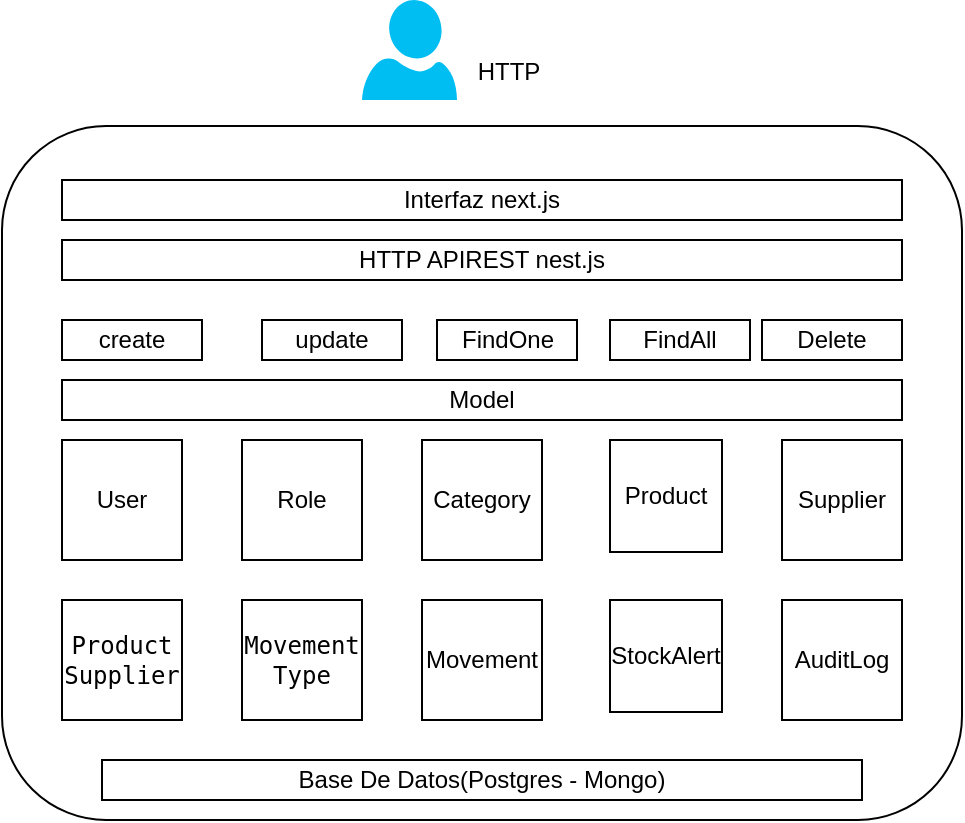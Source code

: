 <mxfile version="26.2.10">
  <diagram name="Página-1" id="kitIBpyCCc5Bl1yEWSu7">
    <mxGraphModel dx="430" dy="447" grid="1" gridSize="10" guides="1" tooltips="1" connect="1" arrows="1" fold="1" page="1" pageScale="1" pageWidth="827" pageHeight="1169" math="0" shadow="0">
      <root>
        <mxCell id="0" />
        <mxCell id="1" parent="0" />
        <mxCell id="TJ8dC3v0-n38P-3dDUws-1" value="" style="verticalLabelPosition=bottom;html=1;verticalAlign=top;align=center;strokeColor=none;fillColor=#00BEF2;shape=mxgraph.azure.user;" vertex="1" parent="1">
          <mxGeometry x="220" y="40" width="47.5" height="50" as="geometry" />
        </mxCell>
        <mxCell id="TJ8dC3v0-n38P-3dDUws-2" value="&lt;font style=&quot;vertical-align: inherit;&quot;&gt;&lt;font style=&quot;vertical-align: inherit;&quot;&gt;HTTP&lt;/font&gt;&lt;/font&gt;&lt;div&gt;&lt;font style=&quot;vertical-align: inherit;&quot;&gt;&lt;font style=&quot;vertical-align: inherit;&quot;&gt;&lt;br&gt;&lt;/font&gt;&lt;/font&gt;&lt;/div&gt;" style="text;html=1;align=center;verticalAlign=middle;resizable=0;points=[];autosize=1;strokeColor=none;fillColor=none;" vertex="1" parent="1">
          <mxGeometry x="267.5" y="63" width="50" height="40" as="geometry" />
        </mxCell>
        <mxCell id="TJ8dC3v0-n38P-3dDUws-3" value="" style="rounded=1;whiteSpace=wrap;html=1;" vertex="1" parent="1">
          <mxGeometry x="40" y="103" width="480" height="347" as="geometry" />
        </mxCell>
        <mxCell id="TJ8dC3v0-n38P-3dDUws-4" value="&lt;font style=&quot;vertical-align: inherit;&quot;&gt;&lt;font style=&quot;vertical-align: inherit;&quot;&gt;&lt;font style=&quot;vertical-align: inherit;&quot;&gt;&lt;font style=&quot;vertical-align: inherit;&quot;&gt;Interfaz next.js&lt;/font&gt;&lt;/font&gt;&lt;/font&gt;&lt;/font&gt;" style="rounded=0;whiteSpace=wrap;html=1;" vertex="1" parent="1">
          <mxGeometry x="70" y="130" width="420" height="20" as="geometry" />
        </mxCell>
        <mxCell id="TJ8dC3v0-n38P-3dDUws-5" value="&lt;font style=&quot;vertical-align: inherit;&quot;&gt;&lt;font style=&quot;vertical-align: inherit;&quot;&gt;HTTP APIREST nest.js&lt;/font&gt;&lt;/font&gt;" style="rounded=0;whiteSpace=wrap;html=1;" vertex="1" parent="1">
          <mxGeometry x="70" y="160" width="420" height="20" as="geometry" />
        </mxCell>
        <mxCell id="TJ8dC3v0-n38P-3dDUws-6" value="create" style="rounded=0;whiteSpace=wrap;html=1;" vertex="1" parent="1">
          <mxGeometry x="70" y="200" width="70" height="20" as="geometry" />
        </mxCell>
        <mxCell id="TJ8dC3v0-n38P-3dDUws-7" value="update" style="rounded=0;whiteSpace=wrap;html=1;" vertex="1" parent="1">
          <mxGeometry x="170" y="200" width="70" height="20" as="geometry" />
        </mxCell>
        <mxCell id="TJ8dC3v0-n38P-3dDUws-8" value="FindOne" style="rounded=0;whiteSpace=wrap;html=1;" vertex="1" parent="1">
          <mxGeometry x="257.5" y="200" width="70" height="20" as="geometry" />
        </mxCell>
        <mxCell id="TJ8dC3v0-n38P-3dDUws-9" value="FindAll" style="rounded=0;whiteSpace=wrap;html=1;" vertex="1" parent="1">
          <mxGeometry x="344" y="200" width="70" height="20" as="geometry" />
        </mxCell>
        <mxCell id="TJ8dC3v0-n38P-3dDUws-10" value="Delete" style="rounded=0;whiteSpace=wrap;html=1;" vertex="1" parent="1">
          <mxGeometry x="420" y="200" width="70" height="20" as="geometry" />
        </mxCell>
        <mxCell id="TJ8dC3v0-n38P-3dDUws-13" value="User" style="whiteSpace=wrap;html=1;aspect=fixed;" vertex="1" parent="1">
          <mxGeometry x="70" y="260" width="60" height="60" as="geometry" />
        </mxCell>
        <mxCell id="TJ8dC3v0-n38P-3dDUws-14" value="Role" style="whiteSpace=wrap;html=1;aspect=fixed;" vertex="1" parent="1">
          <mxGeometry x="160" y="260" width="60" height="60" as="geometry" />
        </mxCell>
        <mxCell id="TJ8dC3v0-n38P-3dDUws-15" value="Category" style="whiteSpace=wrap;html=1;aspect=fixed;" vertex="1" parent="1">
          <mxGeometry x="250" y="260" width="60" height="60" as="geometry" />
        </mxCell>
        <mxCell id="TJ8dC3v0-n38P-3dDUws-16" value="&lt;code data-end=&quot;1536&quot; data-start=&quot;1519&quot;&gt;Product&lt;/code&gt;&lt;div&gt;&lt;code data-end=&quot;1536&quot; data-start=&quot;1519&quot;&gt;Supplier&lt;/code&gt;&lt;/div&gt;" style="whiteSpace=wrap;html=1;aspect=fixed;" vertex="1" parent="1">
          <mxGeometry x="70" y="340" width="60" height="60" as="geometry" />
        </mxCell>
        <mxCell id="TJ8dC3v0-n38P-3dDUws-17" value="&lt;code data-end=&quot;1863&quot; data-start=&quot;1849&quot;&gt;Movement&lt;/code&gt;&lt;div&gt;&lt;code data-end=&quot;1863&quot; data-start=&quot;1849&quot;&gt;Type&lt;/code&gt;&lt;/div&gt;" style="whiteSpace=wrap;html=1;aspect=fixed;" vertex="1" parent="1">
          <mxGeometry x="160" y="340" width="60" height="60" as="geometry" />
        </mxCell>
        <mxCell id="TJ8dC3v0-n38P-3dDUws-18" value="Movement" style="whiteSpace=wrap;html=1;aspect=fixed;" vertex="1" parent="1">
          <mxGeometry x="250" y="340" width="60" height="60" as="geometry" />
        </mxCell>
        <mxCell id="TJ8dC3v0-n38P-3dDUws-19" value="StockAlert" style="whiteSpace=wrap;html=1;aspect=fixed;" vertex="1" parent="1">
          <mxGeometry x="344" y="340" width="56" height="56" as="geometry" />
        </mxCell>
        <mxCell id="TJ8dC3v0-n38P-3dDUws-20" value="AuditLog" style="whiteSpace=wrap;html=1;aspect=fixed;" vertex="1" parent="1">
          <mxGeometry x="430" y="340" width="60" height="60" as="geometry" />
        </mxCell>
        <mxCell id="TJ8dC3v0-n38P-3dDUws-21" value="Supplier" style="whiteSpace=wrap;html=1;aspect=fixed;" vertex="1" parent="1">
          <mxGeometry x="430" y="260" width="60" height="60" as="geometry" />
        </mxCell>
        <mxCell id="TJ8dC3v0-n38P-3dDUws-22" value="Product" style="whiteSpace=wrap;html=1;aspect=fixed;" vertex="1" parent="1">
          <mxGeometry x="344" y="260" width="56" height="56" as="geometry" />
        </mxCell>
        <mxCell id="TJ8dC3v0-n38P-3dDUws-27" value="Model" style="rounded=0;whiteSpace=wrap;html=1;" vertex="1" parent="1">
          <mxGeometry x="70" y="230" width="420" height="20" as="geometry" />
        </mxCell>
        <mxCell id="TJ8dC3v0-n38P-3dDUws-29" value="Base De Datos(Postgres - Mongo)" style="rounded=0;whiteSpace=wrap;html=1;" vertex="1" parent="1">
          <mxGeometry x="90" y="420" width="380" height="20" as="geometry" />
        </mxCell>
      </root>
    </mxGraphModel>
  </diagram>
</mxfile>
